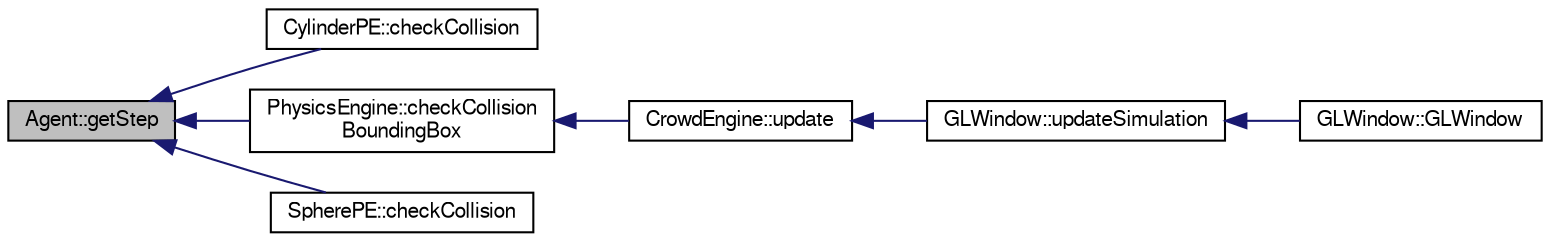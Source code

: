 digraph "Agent::getStep"
{
  edge [fontname="FreeSans",fontsize="10",labelfontname="FreeSans",labelfontsize="10"];
  node [fontname="FreeSans",fontsize="10",shape=record];
  rankdir="LR";
  Node1 [label="Agent::getStep",height=0.2,width=0.4,color="black", fillcolor="grey75", style="filled" fontcolor="black"];
  Node1 -> Node2 [dir="back",color="midnightblue",fontsize="10",style="solid",fontname="FreeSans"];
  Node2 [label="CylinderPE::checkCollision",height=0.2,width=0.4,color="black", fillcolor="white", style="filled",URL="$class_cylinder_p_e.html#a40327d5407a81f408ac55641ab788f74",tooltip="Check if there exists collision between two agents and fix their positions and velocities. "];
  Node1 -> Node3 [dir="back",color="midnightblue",fontsize="10",style="solid",fontname="FreeSans"];
  Node3 [label="PhysicsEngine::checkCollision\lBoundingBox",height=0.2,width=0.4,color="black", fillcolor="white", style="filled",URL="$class_physics_engine.html#a593786154cf89be904989f7dc9decd5b",tooltip="Check collision with box that wraps the world. "];
  Node3 -> Node4 [dir="back",color="midnightblue",fontsize="10",style="solid",fontname="FreeSans"];
  Node4 [label="CrowdEngine::update",height=0.2,width=0.4,color="black", fillcolor="white", style="filled",URL="$class_crowd_engine.html#a001d4a0d6790344140a1546c84de044e",tooltip="Update the world. "];
  Node4 -> Node5 [dir="back",color="midnightblue",fontsize="10",style="solid",fontname="FreeSans"];
  Node5 [label="GLWindow::updateSimulation",height=0.2,width=0.4,color="black", fillcolor="white", style="filled",URL="$class_g_l_window.html#a0e32095ad99ae2109ad37c2f24f1219b"];
  Node5 -> Node6 [dir="back",color="midnightblue",fontsize="10",style="solid",fontname="FreeSans"];
  Node6 [label="GLWindow::GLWindow",height=0.2,width=0.4,color="black", fillcolor="white", style="filled",URL="$class_g_l_window.html#a8dfc33113be0a86a53ddbea054f75292",tooltip="Constructor for GLWindow. "];
  Node1 -> Node7 [dir="back",color="midnightblue",fontsize="10",style="solid",fontname="FreeSans"];
  Node7 [label="SpherePE::checkCollision",height=0.2,width=0.4,color="black", fillcolor="white", style="filled",URL="$class_sphere_p_e.html#aa153229d509d53557b872890e6a336c2",tooltip="Check if there exists collision between two agents and fix their positions and velocities. "];
}
